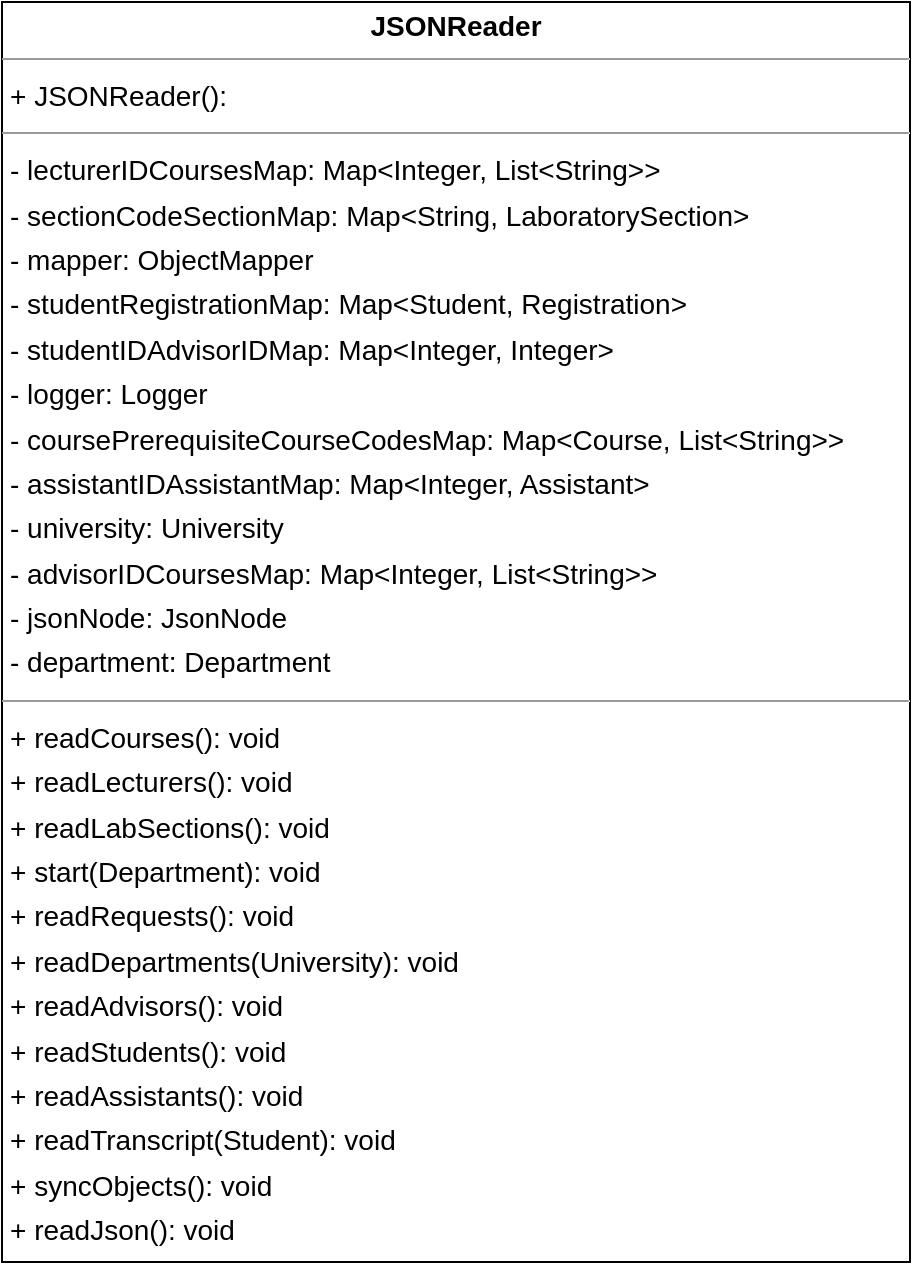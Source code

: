 <mxfile version="22.1.2" type="device">
  <diagram name="Page-1" id="Yk8xZrieWkyB17zeY9NR">
    <mxGraphModel dx="522" dy="606" grid="1" gridSize="10" guides="1" tooltips="1" connect="1" arrows="1" fold="1" page="1" pageScale="1" pageWidth="827" pageHeight="1169" math="0" shadow="0">
      <root>
        <mxCell id="0" />
        <mxCell id="1" parent="0" />
        <mxCell id="ZW-nIMV7puQ0DaeSt2Gl-1" value="&lt;p style=&quot;margin:0px;margin-top:4px;text-align:center;&quot;&gt;&lt;b&gt;JSONReader&lt;/b&gt;&lt;/p&gt;&lt;hr size=&quot;1&quot;/&gt;&lt;p style=&quot;margin:0 0 0 4px;line-height:1.6;&quot;&gt;+ JSONReader(): &lt;/p&gt;&lt;hr size=&quot;1&quot;/&gt;&lt;p style=&quot;margin:0 0 0 4px;line-height:1.6;&quot;&gt;- lecturerIDCoursesMap: Map&amp;lt;Integer, List&amp;lt;String&amp;gt;&amp;gt;&lt;br/&gt;- sectionCodeSectionMap: Map&amp;lt;String, LaboratorySection&amp;gt;&lt;br/&gt;- mapper: ObjectMapper&lt;br/&gt;- studentRegistrationMap: Map&amp;lt;Student, Registration&amp;gt;&lt;br/&gt;- studentIDAdvisorIDMap: Map&amp;lt;Integer, Integer&amp;gt;&lt;br/&gt;- logger: Logger&lt;br/&gt;- coursePrerequisiteCourseCodesMap: Map&amp;lt;Course, List&amp;lt;String&amp;gt;&amp;gt;&lt;br/&gt;- assistantIDAssistantMap: Map&amp;lt;Integer, Assistant&amp;gt;&lt;br/&gt;- university: University&lt;br/&gt;- advisorIDCoursesMap: Map&amp;lt;Integer, List&amp;lt;String&amp;gt;&amp;gt;&lt;br/&gt;- jsonNode: JsonNode&lt;br/&gt;- department: Department&lt;/p&gt;&lt;hr size=&quot;1&quot;/&gt;&lt;p style=&quot;margin:0 0 0 4px;line-height:1.6;&quot;&gt;+ readCourses(): void&lt;br/&gt;+ readLecturers(): void&lt;br/&gt;+ readLabSections(): void&lt;br/&gt;+ start(Department): void&lt;br/&gt;+ readRequests(): void&lt;br/&gt;+ readDepartments(University): void&lt;br/&gt;+ readAdvisors(): void&lt;br/&gt;+ readStudents(): void&lt;br/&gt;+ readAssistants(): void&lt;br/&gt;+ readTranscript(Student): void&lt;br/&gt;+ syncObjects(): void&lt;br/&gt;+ readJson(): void&lt;/p&gt;" style="verticalAlign=top;align=left;overflow=fill;fontSize=14;fontFamily=Helvetica;html=1;rounded=0;shadow=0;comic=0;labelBackgroundColor=none;strokeWidth=1;" vertex="1" parent="1">
          <mxGeometry x="33" y="340" width="454" height="630" as="geometry" />
        </mxCell>
      </root>
    </mxGraphModel>
  </diagram>
</mxfile>
